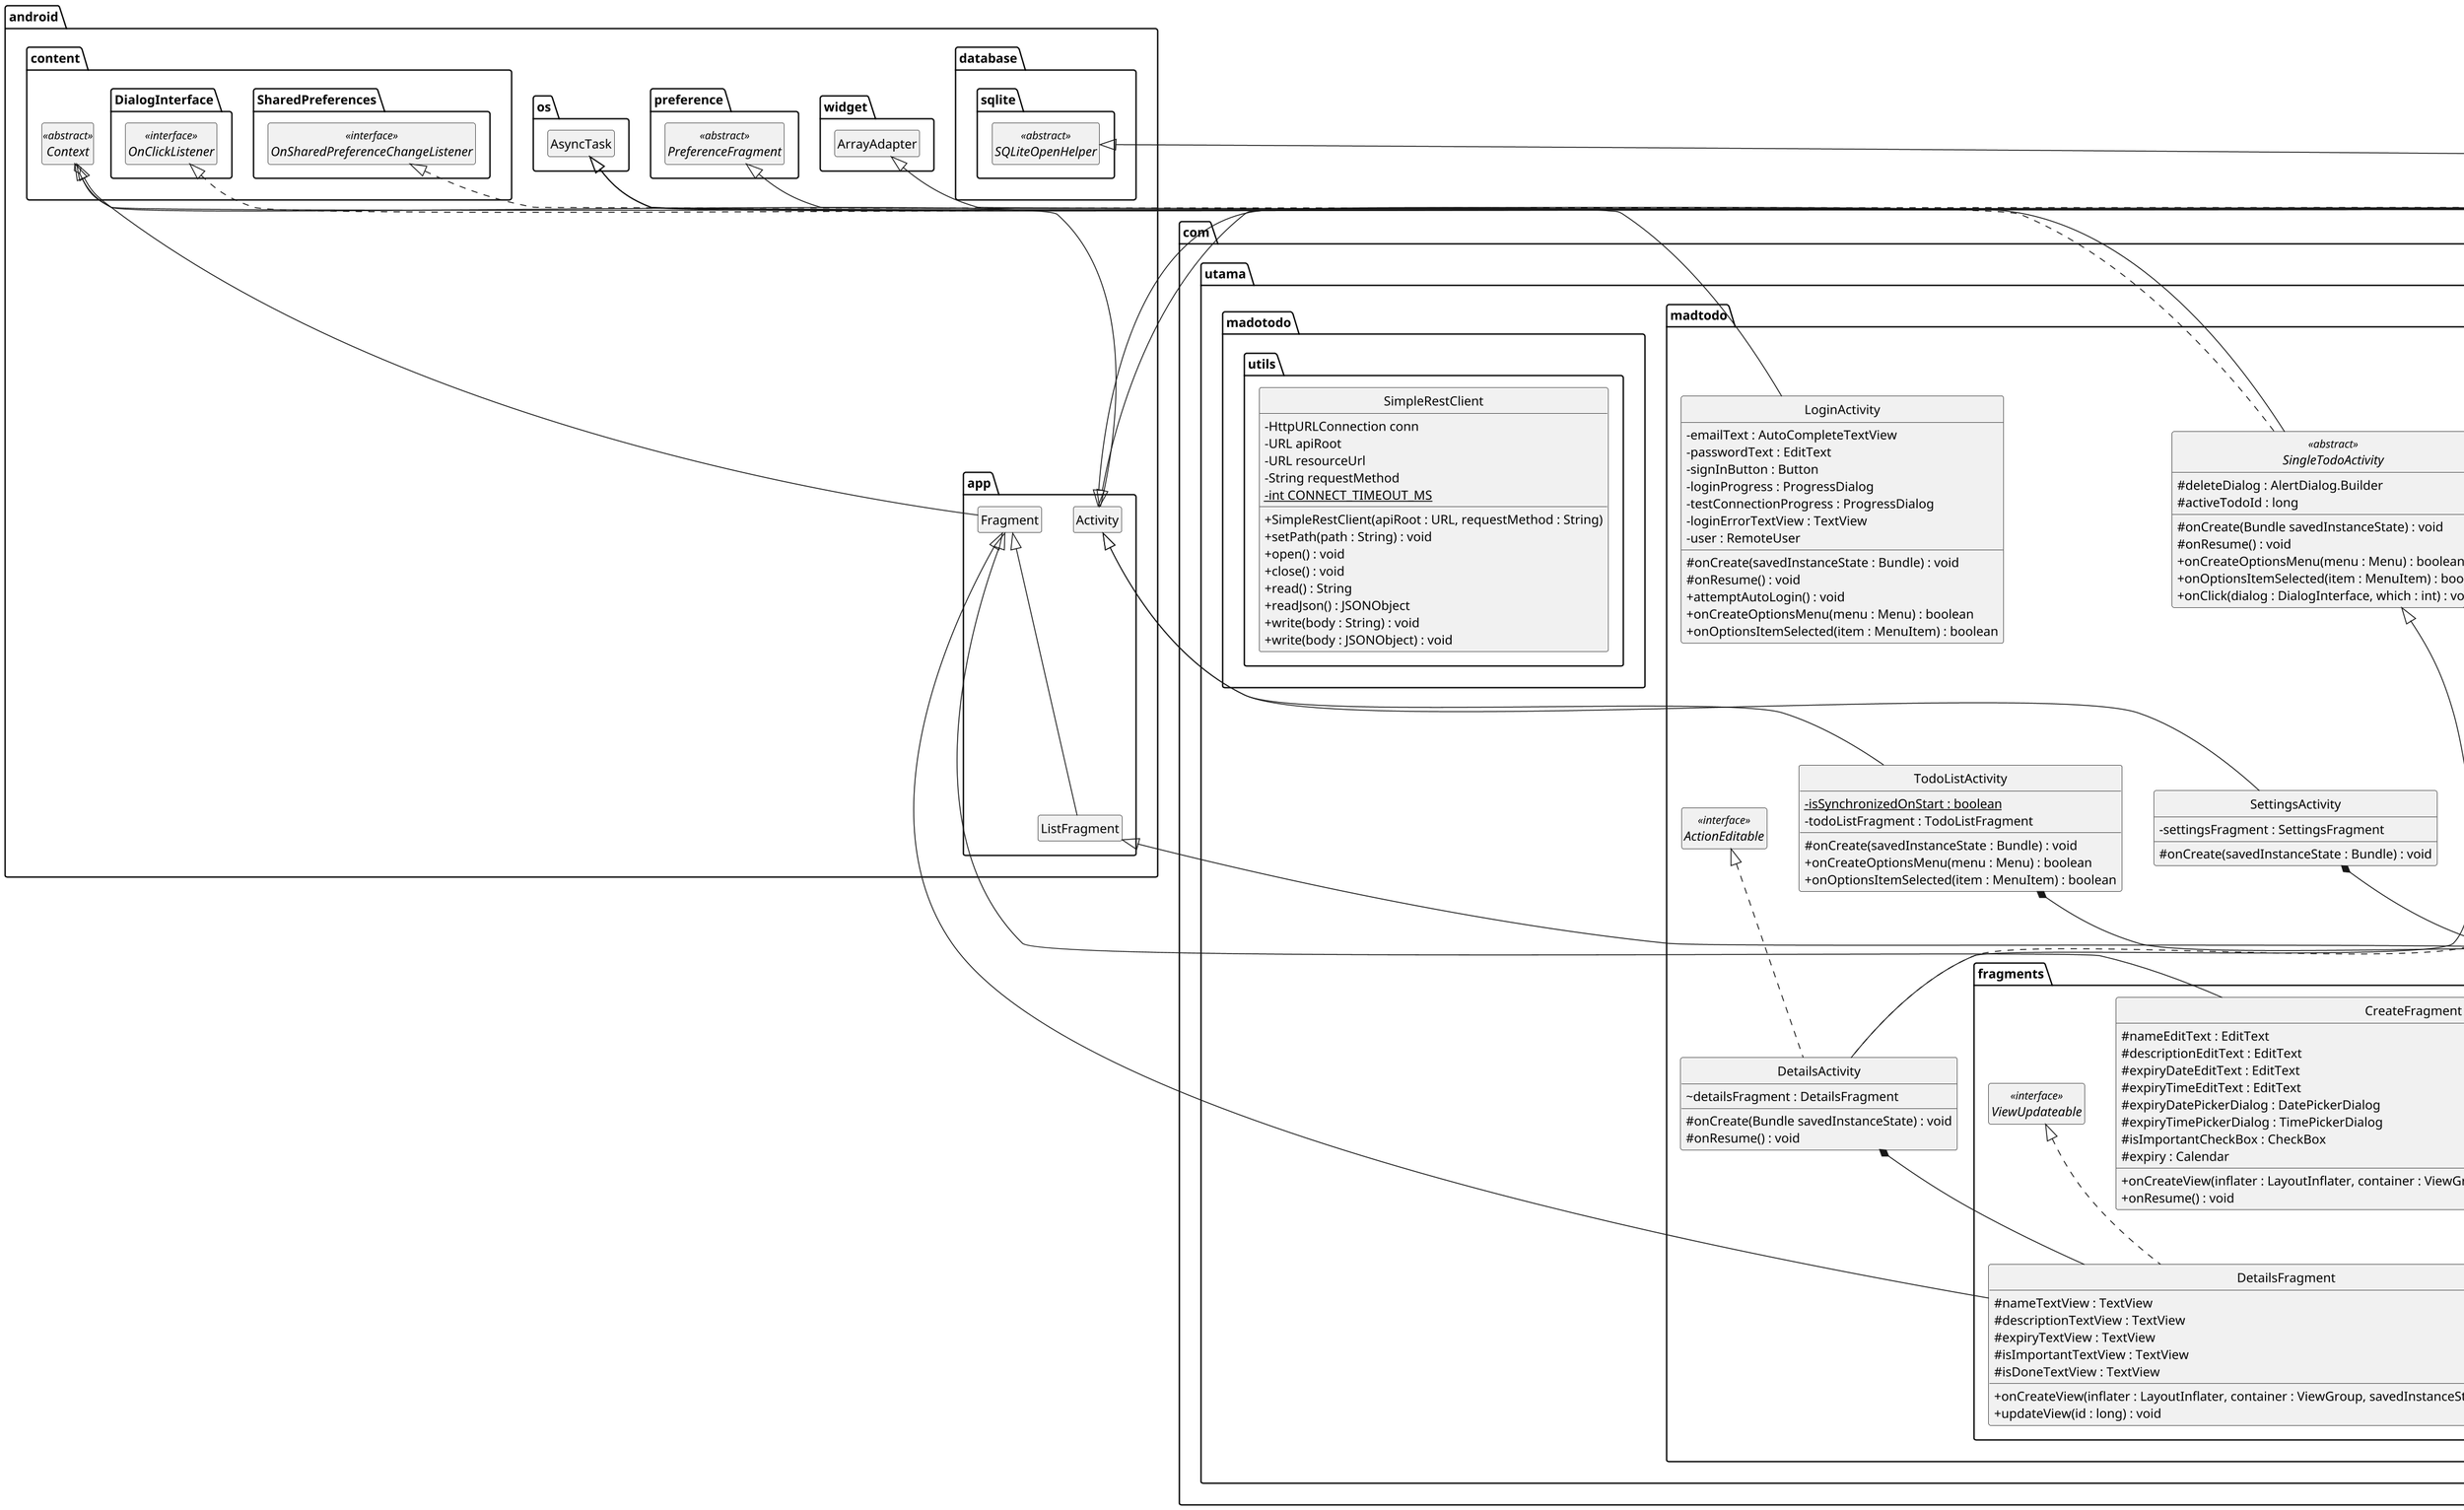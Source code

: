 @startuml


' *****************************************************************************
'
' BASIC CONFIGS
'
' *****************************************************************************

skinparam classAttributeIconSize 0
hide circle
hide empty members
hide empty fields
hide empty methods
scale 10000 width



' *****************************************************************************
'
' ANDROID CLASSES AND INTERFACES
'
' *****************************************************************************

namespace android.app {
	class Activity			
	class ListFragment
	class Fragment		
	
	Fragment <|-- ListFragment
}

namespace android.content.SharedPreferences {
	interface OnSharedPreferenceChangeListener <<interface>>
}

namespace android.content.DialogInterface {
	interface OnClickListener <<interface>>
}

namespace android.preference	{
	abstract class PreferenceFragment <<abstract>>
}
	
namespace android.widget {
	class ArrayAdapter
}

namespace android.os {
	class AsyncTask
}

namespace android.database.sqlite {
	abstract class SQLiteOpenHelper <<abstract>>
}

namespace android.content {
	abstract class Context <<abstract>>
	
	Context <|-- android.app.Activity
	Context <|-- android.app.Fragment	
}



' *****************************************************************************
'
' PROJECT CLASSES AND INTERFACES
'
' *****************************************************************************

namespace com.utama.madtodo.fragments {

	' -------------------------------------------------------------------------
	' FRAGMENTS
	' -------------------------------------------------------------------------
	
	interface ViewUpdateable <<interface>>

	class CreateFragment {
		#nameEditText : EditText
		#descriptionEditText : EditText
		#expiryDateEditText : EditText 
		#expiryTimeEditText : EditText
		#expiryDatePickerDialog : DatePickerDialog
		#expiryTimePickerDialog : TimePickerDialog
		#isImportantCheckBox : CheckBox
		#expiry : Calendar
		+onCreateView(inflater : LayoutInflater, container : ViewGroup, savedInstanceState : Bundle) : View
		+onResume() : void
	}
	
	class DetailsFragment {
		#nameTextView : TextView
		#descriptionTextView : TextView
		#expiryTextView : TextView
		#isImportantTextView : TextView
		#isDoneTextView : TextView
		+onCreateView(inflater : LayoutInflater, container : ViewGroup, savedInstanceState : Bundle) : View
		+updateView(id : long) : void
	}
	
	class EditFragment {
		-isDoneCheckBox : CheckBox
		+onCreateView(inflater : LayoutInflater, container : ViewGroup, savedInstanceState : Bundle) : View
		+updateView(id : long) : void
	}
	
	class SettingsFragment {
		-prefs : SharedPreferences
		-email : Preference
		-password : Preference
		-offlineMode : Preference
		-apiRoot : Preference
		-forgetCredentials : Preference
		+onCreate(Bundle savedInstanceState) : void
		+onSharedPreferenceChanged(sharedPreferences : SharedPreferences, key : String) : void
	}		
	
	class TodoListFragment {
		~adapter : TodoListAdapter
		~todos : List<LocalTodo>
		-sortOrder : String
		-offlineModeTextView : TextView
		+setSortOrder(String sortOrder) : void
		+onActivityCreated(savedInstanceState : Bundle) : void
		+forceRefreshList() : void
		+onListItemClick(l : ListView, v : View, position : int, id : long) : void
	}	
	
	class TodoListAdapter {
		+TodoListAdapter(context : Context, todos : List<LocalTodo>)
		+getView(position : int, convertView : View, parent : ViewGroup) : View
	}	
	
}


namespace com.utama.madtodo {	

	' -------------------------------------------------------------------------
	' ACTIVITIES
	' -------------------------------------------------------------------------	
	
	interface ActionDeleteable <<interface>>
	interface ActionEditable <<interface>>
	interface ActionSaveable <<interface>>

	class CreateActivity {
		~createFragment : CreateFragment
		#onCreate(savedInstanceState : Bundle) : void 
		+onOptionsItemSelected(item : MenuItem) : boolean
	}
	
	class DetailsActivity {
		~detailsFragment : DetailsFragment
		#onCreate(Bundle savedInstanceState) : void
		#onResume() : void
	}
	
	class EditActivity {
		~editFragment : EditFragment
		#onCreate(savedInstanceState : Bundle) : void
		#onResume() : void
		+onOptionsItemSelected(item : MenuItem) : boolean
	}
	
	class LoginActivity {
		-emailText : AutoCompleteTextView
		-passwordText : EditText
		-signInButton : Button
		-loginProgress : ProgressDialog
		-testConnectionProgress : ProgressDialog
		-loginErrorTextView : TextView
		-user : RemoteUser
		#onCreate(savedInstanceState : Bundle) : void
		#onResume() : void
		+attemptAutoLogin() : void
		+onCreateOptionsMenu(menu : Menu) : boolean
		+onOptionsItemSelected(item : MenuItem) : boolean
	}
	
	class SettingsActivity {
		-settingsFragment : SettingsFragment
		#onCreate(savedInstanceState : Bundle) : void
	}
	
	abstract class SingleTodoActivity <<abstract>> {
		#deleteDialog : AlertDialog.Builder
		#activeTodoId : long
		#onCreate(Bundle savedInstanceState) : void
		#onResume() : void
		+onCreateOptionsMenu(menu : Menu) : boolean
		+onOptionsItemSelected(item : MenuItem) : boolean
		+onClick(dialog : DialogInterface, which : int) : void
	}
	
	class TodoListActivity {
		-{static}isSynchronizedOnStart : boolean
		-todoListFragment : TodoListFragment
		#onCreate(savedInstanceState : Bundle) : void
		+onCreateOptionsMenu(menu : Menu) : boolean
		+onOptionsItemSelected(item : MenuItem) : boolean
	}
		
}


namespace com.utama.madtodo.models {

	' -------------------------------------------------------------------------
	' MODELS
	' -------------------------------------------------------------------------

	class DbConsts {
		+{static}String DB_NAME
		+{static}int DB_VERSION
		+{static}String TABLE
		+{static}String SORT_IMPORTANCE_DATE
		+{static}String SORT_DATE_IMPORTANCE
		+{static}String DEFAULT_SORT
	}	
	
	class DbHelper {
		+DbHelper(context : Context)
		+onCreate(db : SQLiteDatabase) : void
		+onUpgrade(db : SQLiteDatabase, oldVersion : int, newVersion : int) : void
	}
	
	class LocalRemoteTodo {
		-{static}boolean offlineMode
		+LocalRemoteTodo()
		+LocalRemoteTodo(todo : TodoEntity)
		+{static}LocalRemoteTodo findOne(id : long)
		+{static}List<LocalRemoteTodo> findAll()
		+{static}List<LocalRemoteTodo> findAll(sortOrder : String)
		#create() : long
		#update() : long
		+delete() : long
		+{static}sync() : void
		+{static}boolean isOfflineMode()
	}
	
	class LocalTodo {
		-{static}dbHelper : DbHelper
		+LocalTodo()
		+LocalTodo(todo : TodoEntity)
		+{static}findOne(id : long) : LocalTodo
		+{static}findAll() : List<LocalTodo>
		+{static}findAll(sortOrder : String) : List<LocalTodo>
		#create() : long
		#update() : long
		+delete() : long
		+{static}long purge() : long
	}
		
	class RemoteTodo {
		-{static}RESOURCE_PATH : String
		-{static}apiRoot : URL
		+RemoteTodo()
		+RemoteTodo(todo : TodoEntity)
		+{static}findOne(long remoteId) : RemoteTodo
		+{static}findAll() : List<RemoteTodo>
		#create() : long
		#update() : long
		+delete() : long
		+{static}purge() : long
	}
	
	class RemoteUser {
		-email : String
		-password : String
		-{static} RESOURCE_PATH : String
		-{static}apiRoot : URL
		-{static}PASSWORD_MIN_LENGTH : int
		-{static}PASSWORD_MAX_LENGTH : int
		-{static}EMAIL_ADDRESS_REGEX : Pattern
		+RemoteUser()
		+RemoteUser(remoteUser : RemoteUser)
		+isEmailValid(String email) : boolean
		+isPasswordValid(String password) : boolean
		+auth() : boolean
	}	
	
	abstract class TodoEntity <<abstract>> {
		#id : long
		#remoteId : long 
		#name : String 
		#description : String 
		#expiry : Date
		#isImportant : Boolean
		#isMarkedDone : Boolean
		+TodoEntity()
		+TodoEntity(todo : TodoEntity)
		#{abstract}create() : long
		#{abstract}update() : long
		+{abstract}delete() : long
		+save() : long
	}	
}



namespace com.utama.madtodo.tasks {

	' -------------------------------------------------------------------------
	' ASYNC TASKS
	' -------------------------------------------------------------------------

	class AuthAsync {
		-context : Context 
		-user : RemoteUser
		+AuthAsync(Context context, RemoteUser user)
		#doInBackground(params : Void[]) : Integer
		#onPostExecute(result : Integer) : void
		#onCancelled() : void
	}

	class DeleteAsync {
		-context : Context 
		+DeleteAsync(context : Context)
		#doInBackground(params : Long[]) : Integer
		#onPostExecute(result : Integer) : void
	}
	
	class SaveAsync {
		#context : Context
		+SaveAsync(context : Context)
		#doInBackground(params : LocalRemoteTodo[]) : Integer
		#onPostExecute(result : Integer) : void
	}
	
	class SyncAsync {
		-context : Context
		+SyncAsync(context : Context)
		#doInBackground(params : Void[]) : Integer
		#onPreExecute() : void
		#onPostExecute(result : Integer) : void
	}

	class TestConnectionAsync {
		~context : Context
		+TestConnectionAsync(context : Context)
		#doInBackground(params : Void[]) : Boolean
		#onPostExecute(canContactWebService : Boolean) : void
	}
	
	class UpdateImportanceAsync {
		+UpdateImportanceAsync(context : Context)
		#onPostExecute(result : Integer) : void
	}
	
	class UpdateMarkedDoneAsync {
		+UpdateMarkedDoneAsync(context : Context)
		#onPostExecute(result : Integer) : void
	}
	
}



namespace com.utama.madotodo.utils {

	' -------------------------------------------------------------------------
	' UTILITIES
	' -------------------------------------------------------------------------

	class SimpleRestClient {
		-HttpURLConnection conn
		-URL apiRoot
		-URL resourceUrl
		-String requestMethod
		-{static}int CONNECT_TIMEOUT_MS
		+SimpleRestClient(apiRoot : URL, requestMethod : String)
		+setPath(path : String) : void
		+open() : void
		+close() : void
		+read() : String
		+readJson() : JSONObject
		+write(body : String) : void
		+write(body : JSONObject) : void
	}
	
}



' *****************************************************************************
'
' RELATIONS AND COMPOSITIONS/AGGREGATIONS
'
' *****************************************************************************

namespace com.utama.madtodo {
	
	' -------------------------------------------------------------------------
	' ACTIVITIES
	' -------------------------------------------------------------------------

	SingleTodoActivity <|-- CreateActivity
	ActionSaveable <|.. CreateActivity	
	SingleTodoActivity <|-- DetailsActivity
	ActionEditable <|.. DetailsActivity
	ActionDeleteable <|.. DetailsActivity
	CreateActivity <|-- EditActivity
	ActionSaveable <|.. EditActivity
	ActionDeleteable <|.. EditActivity

	android.app.Activity <|-- LoginActivity
	android.app.Activity <|-- SettingsActivity
	android.app.Activity <|-- SingleTodoActivity
	android.content.DialogInterface.OnClickListener <|.. SingleTodoActivity
	android.app.Activity <|-- TodoListActivity
	
	CreateActivity *-- com.utama.madtodo.fragments.CreateFragment
	EditActivity *-- com.utama.madtodo.fragments.EditFragment
	DetailsActivity *-- com.utama.madtodo.fragments.DetailsFragment
	SettingsActivity *-- com.utama.madtodo.fragments.SettingsFragment
	TodoListActivity *-- com.utama.madtodo.fragments.TodoListFragment
}


namespace com.utama.madtodo.fragments {

	' -------------------------------------------------------------------------
	' FRAGMENTS
	' -------------------------------------------------------------------------

	ViewUpdateable <|.. DetailsFragment
	CreateFragment <|-- EditFragment

	android.app.Fragment <|-- CreateFragment
	android.app.Fragment <|-- DetailsFragment	
	android.preference.PreferenceFragment <|-- SettingsFragment
	android.content.SharedPreferences.OnSharedPreferenceChangeListener <|.. SettingsFragment
	android.widget.ArrayAdapter <|-- TodoListAdapter
	android.app.ListFragment <|-- TodoListFragment

	TodoListFragment *-- TodoListAdapter
}


namespace com.utama.madtodo.models {

	' -------------------------------------------------------------------------
	' MODELS
	' -------------------------------------------------------------------------

	android.database.sqlite.SQLiteOpenHelper <|-- DbHelper		
	TodoEntity <|-- LocalRemoteTodo		
	TodoEntity <|-- LocalTodo		
	TodoEntity <|-- RemoteTodo	

	LocalTodo o-- DbHelper
}


namespace com.utama.madtodo.tasks {

	' -------------------------------------------------------------------------
	' ASYNC TASKS
	' -------------------------------------------------------------------------
		
	android.os.AsyncTask <|-- AuthAsync
	android.os.AsyncTask <|-- DeleteAsync	
	android.os.AsyncTask <|-- SaveAsync		
	android.os.AsyncTask <|-- SyncAsync		
	android.os.AsyncTask <|-- TestConnectionAsync		
	SaveAsync <|-- UpdateImportanceAsync	
	SaveAsync <|-- UpdateMarkedDoneAsync	
	
	com.utama.madtodo.tasks --o android.content.Context
'	SyncAsync --o android.content.Context	
'	SaveAsync --o android.content.Context		
'	DeleteAsync --o android.content.Context		
'	AuthAsync --o android.content.Context			
}


@enduml